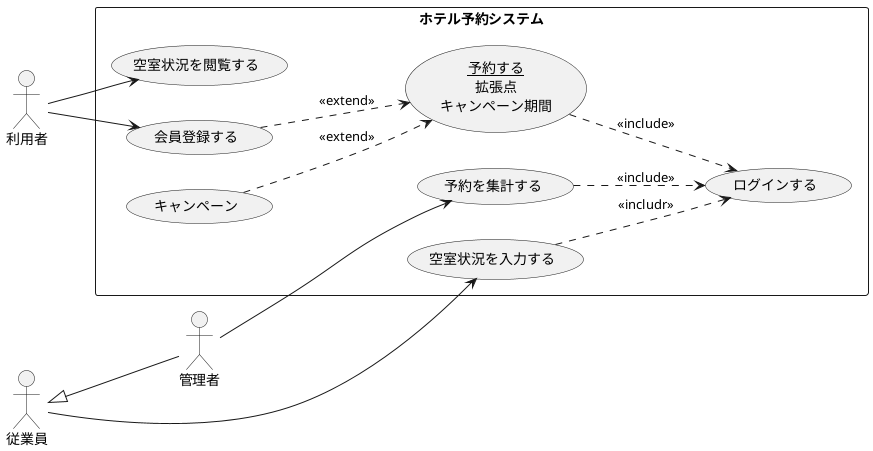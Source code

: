 @startuml ユースケース図
left to right direction  
actor 利用者
actor 従業員
actor 管理者
rectangle ホテル予約システム {
usecase 空室状況を閲覧する
usecase (<u>予約する</u>\n拡張点\nキャンペーン期間) as reserve
usecase 空室状況を入力する
usecase 予約を集計する
usecase ログインする
usecase 会員登録する
usecase キャンペーン
}
利用者 --> 空室状況を閲覧する
利用者 --> 会員登録する
キャンペーン -[dashed]-> reserve : <<extend>>
管理者 --> 予約を集計する
従業員 <|-- 管理者
従業員 --> 空室状況を入力する
reserve -[dashed]-> ログインする : <<include>>
予約を集計する -[dashed]-> ログインする : <<include>>
空室状況を入力する -[dashed]-> ログインする : <<includr>>
会員登録する -[dashed]-> reserve: <<extend>>
@enduml
